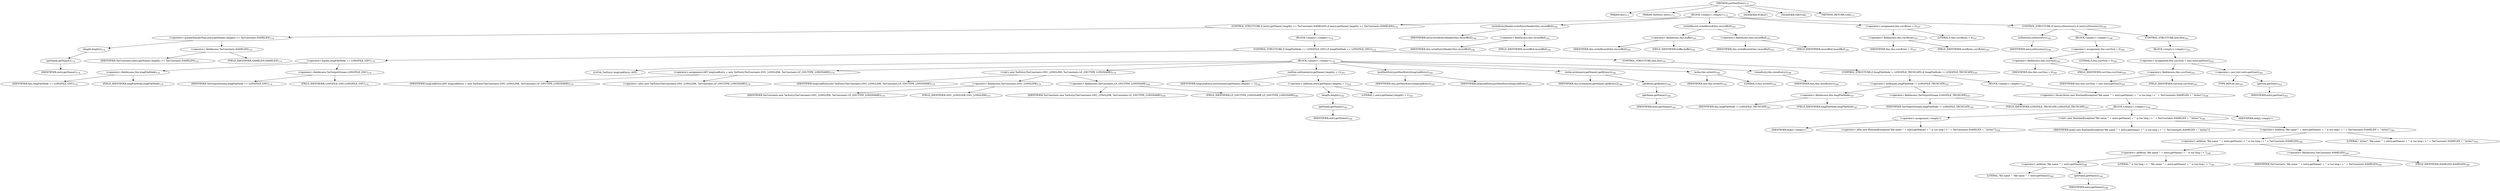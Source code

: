 digraph "putNextEntry" {  
"271" [label = <(METHOD,putNextEntry)<SUB>173</SUB>> ]
"31" [label = <(PARAM,this)<SUB>173</SUB>> ]
"272" [label = <(PARAM,TarEntry entry)<SUB>173</SUB>> ]
"273" [label = <(BLOCK,&lt;empty&gt;,&lt;empty&gt;)<SUB>173</SUB>> ]
"274" [label = <(CONTROL_STRUCTURE,if (entry.getName().length() &gt;= TarConstants.NAMELEN),if (entry.getName().length() &gt;= TarConstants.NAMELEN))<SUB>174</SUB>> ]
"275" [label = <(&lt;operator&gt;.greaterEqualsThan,entry.getName().length() &gt;= TarConstants.NAMELEN)<SUB>174</SUB>> ]
"276" [label = <(length,length())<SUB>174</SUB>> ]
"277" [label = <(getName,getName())<SUB>174</SUB>> ]
"278" [label = <(IDENTIFIER,entry,getName())<SUB>174</SUB>> ]
"279" [label = <(&lt;operator&gt;.fieldAccess,TarConstants.NAMELEN)<SUB>174</SUB>> ]
"280" [label = <(IDENTIFIER,TarConstants,entry.getName().length() &gt;= TarConstants.NAMELEN)<SUB>174</SUB>> ]
"281" [label = <(FIELD_IDENTIFIER,NAMELEN,NAMELEN)<SUB>174</SUB>> ]
"282" [label = <(BLOCK,&lt;empty&gt;,&lt;empty&gt;)<SUB>174</SUB>> ]
"283" [label = <(CONTROL_STRUCTURE,if (longFileMode == LONGFILE_GNU),if (longFileMode == LONGFILE_GNU))<SUB>176</SUB>> ]
"284" [label = <(&lt;operator&gt;.equals,longFileMode == LONGFILE_GNU)<SUB>176</SUB>> ]
"285" [label = <(&lt;operator&gt;.fieldAccess,this.longFileMode)<SUB>176</SUB>> ]
"286" [label = <(IDENTIFIER,this,longFileMode == LONGFILE_GNU)<SUB>176</SUB>> ]
"287" [label = <(FIELD_IDENTIFIER,longFileMode,longFileMode)<SUB>176</SUB>> ]
"288" [label = <(&lt;operator&gt;.fieldAccess,TarOutputStream.LONGFILE_GNU)<SUB>176</SUB>> ]
"289" [label = <(IDENTIFIER,TarOutputStream,longFileMode == LONGFILE_GNU)<SUB>176</SUB>> ]
"290" [label = <(FIELD_IDENTIFIER,LONGFILE_GNU,LONGFILE_GNU)<SUB>176</SUB>> ]
"291" [label = <(BLOCK,&lt;empty&gt;,&lt;empty&gt;)<SUB>176</SUB>> ]
"29" [label = <(LOCAL,TarEntry longLinkEntry: ANY)> ]
"292" [label = <(&lt;operator&gt;.assignment,ANY longLinkEntry = new TarEntry(TarConstants.GNU_LONGLINK, TarConstants.LF_GNUTYPE_LONGNAME))<SUB>179</SUB>> ]
"293" [label = <(IDENTIFIER,longLinkEntry,ANY longLinkEntry = new TarEntry(TarConstants.GNU_LONGLINK, TarConstants.LF_GNUTYPE_LONGNAME))<SUB>179</SUB>> ]
"294" [label = <(&lt;operator&gt;.alloc,new TarEntry(TarConstants.GNU_LONGLINK, TarConstants.LF_GNUTYPE_LONGNAME))<SUB>179</SUB>> ]
"295" [label = <(&lt;init&gt;,new TarEntry(TarConstants.GNU_LONGLINK, TarConstants.LF_GNUTYPE_LONGNAME))<SUB>179</SUB>> ]
"28" [label = <(IDENTIFIER,longLinkEntry,new TarEntry(TarConstants.GNU_LONGLINK, TarConstants.LF_GNUTYPE_LONGNAME))<SUB>179</SUB>> ]
"296" [label = <(&lt;operator&gt;.fieldAccess,TarConstants.GNU_LONGLINK)<SUB>179</SUB>> ]
"297" [label = <(IDENTIFIER,TarConstants,new TarEntry(TarConstants.GNU_LONGLINK, TarConstants.LF_GNUTYPE_LONGNAME))<SUB>179</SUB>> ]
"298" [label = <(FIELD_IDENTIFIER,GNU_LONGLINK,GNU_LONGLINK)<SUB>179</SUB>> ]
"299" [label = <(&lt;operator&gt;.fieldAccess,TarConstants.LF_GNUTYPE_LONGNAME)<SUB>180</SUB>> ]
"300" [label = <(IDENTIFIER,TarConstants,new TarEntry(TarConstants.GNU_LONGLINK, TarConstants.LF_GNUTYPE_LONGNAME))<SUB>180</SUB>> ]
"301" [label = <(FIELD_IDENTIFIER,LF_GNUTYPE_LONGNAME,LF_GNUTYPE_LONGNAME)<SUB>180</SUB>> ]
"302" [label = <(setSize,setSize(entry.getName().length() + 1))<SUB>182</SUB>> ]
"303" [label = <(IDENTIFIER,longLinkEntry,setSize(entry.getName().length() + 1))<SUB>182</SUB>> ]
"304" [label = <(&lt;operator&gt;.addition,entry.getName().length() + 1)<SUB>182</SUB>> ]
"305" [label = <(length,length())<SUB>182</SUB>> ]
"306" [label = <(getName,getName())<SUB>182</SUB>> ]
"307" [label = <(IDENTIFIER,entry,getName())<SUB>182</SUB>> ]
"308" [label = <(LITERAL,1,entry.getName().length() + 1)<SUB>182</SUB>> ]
"309" [label = <(putNextEntry,putNextEntry(longLinkEntry))<SUB>183</SUB>> ]
"30" [label = <(IDENTIFIER,this,putNextEntry(longLinkEntry))<SUB>183</SUB>> ]
"310" [label = <(IDENTIFIER,longLinkEntry,putNextEntry(longLinkEntry))<SUB>183</SUB>> ]
"311" [label = <(write,write(entry.getName().getBytes()))<SUB>184</SUB>> ]
"32" [label = <(IDENTIFIER,this,write(entry.getName().getBytes()))<SUB>184</SUB>> ]
"312" [label = <(getBytes,getBytes())<SUB>184</SUB>> ]
"313" [label = <(getName,getName())<SUB>184</SUB>> ]
"314" [label = <(IDENTIFIER,entry,getName())<SUB>184</SUB>> ]
"315" [label = <(write,this.write(0))<SUB>185</SUB>> ]
"33" [label = <(IDENTIFIER,this,this.write(0))<SUB>185</SUB>> ]
"316" [label = <(LITERAL,0,this.write(0))<SUB>185</SUB>> ]
"317" [label = <(closeEntry,this.closeEntry())<SUB>186</SUB>> ]
"34" [label = <(IDENTIFIER,this,this.closeEntry())<SUB>186</SUB>> ]
"318" [label = <(CONTROL_STRUCTURE,else,else)<SUB>187</SUB>> ]
"319" [label = <(CONTROL_STRUCTURE,if (longFileMode != LONGFILE_TRUNCATE),if (longFileMode != LONGFILE_TRUNCATE))<SUB>187</SUB>> ]
"320" [label = <(&lt;operator&gt;.notEquals,longFileMode != LONGFILE_TRUNCATE)<SUB>187</SUB>> ]
"321" [label = <(&lt;operator&gt;.fieldAccess,this.longFileMode)<SUB>187</SUB>> ]
"322" [label = <(IDENTIFIER,this,longFileMode != LONGFILE_TRUNCATE)<SUB>187</SUB>> ]
"323" [label = <(FIELD_IDENTIFIER,longFileMode,longFileMode)<SUB>187</SUB>> ]
"324" [label = <(&lt;operator&gt;.fieldAccess,TarOutputStream.LONGFILE_TRUNCATE)<SUB>187</SUB>> ]
"325" [label = <(IDENTIFIER,TarOutputStream,longFileMode != LONGFILE_TRUNCATE)<SUB>187</SUB>> ]
"326" [label = <(FIELD_IDENTIFIER,LONGFILE_TRUNCATE,LONGFILE_TRUNCATE)<SUB>187</SUB>> ]
"327" [label = <(BLOCK,&lt;empty&gt;,&lt;empty&gt;)<SUB>187</SUB>> ]
"328" [label = <(&lt;operator&gt;.throw,throw new RuntimeException(&quot;file name '&quot; + entry.getName() + &quot;' is too long ( &gt; &quot; + TarConstants.NAMELEN + &quot; bytes)&quot;);)<SUB>188</SUB>> ]
"329" [label = <(BLOCK,&lt;empty&gt;,&lt;empty&gt;)<SUB>188</SUB>> ]
"330" [label = <(&lt;operator&gt;.assignment,&lt;empty&gt;)> ]
"331" [label = <(IDENTIFIER,$obj2,&lt;empty&gt;)> ]
"332" [label = <(&lt;operator&gt;.alloc,new RuntimeException(&quot;file name '&quot; + entry.getName() + &quot;' is too long ( &gt; &quot; + TarConstants.NAMELEN + &quot; bytes)&quot;))<SUB>188</SUB>> ]
"333" [label = <(&lt;init&gt;,new RuntimeException(&quot;file name '&quot; + entry.getName() + &quot;' is too long ( &gt; &quot; + TarConstants.NAMELEN + &quot; bytes)&quot;))<SUB>188</SUB>> ]
"334" [label = <(IDENTIFIER,$obj2,new RuntimeException(&quot;file name '&quot; + entry.getName() + &quot;' is too long ( &gt; &quot; + TarConstants.NAMELEN + &quot; bytes)&quot;))> ]
"335" [label = <(&lt;operator&gt;.addition,&quot;file name '&quot; + entry.getName() + &quot;' is too long ( &gt; &quot; + TarConstants.NAMELEN + &quot; bytes)&quot;)<SUB>188</SUB>> ]
"336" [label = <(&lt;operator&gt;.addition,&quot;file name '&quot; + entry.getName() + &quot;' is too long ( &gt; &quot; + TarConstants.NAMELEN)<SUB>188</SUB>> ]
"337" [label = <(&lt;operator&gt;.addition,&quot;file name '&quot; + entry.getName() + &quot;' is too long ( &gt; &quot;)<SUB>188</SUB>> ]
"338" [label = <(&lt;operator&gt;.addition,&quot;file name '&quot; + entry.getName())<SUB>188</SUB>> ]
"339" [label = <(LITERAL,&quot;file name '&quot;,&quot;file name '&quot; + entry.getName())<SUB>188</SUB>> ]
"340" [label = <(getName,getName())<SUB>188</SUB>> ]
"341" [label = <(IDENTIFIER,entry,getName())<SUB>188</SUB>> ]
"342" [label = <(LITERAL,&quot;' is too long ( &gt; &quot;,&quot;file name '&quot; + entry.getName() + &quot;' is too long ( &gt; &quot;)<SUB>189</SUB>> ]
"343" [label = <(&lt;operator&gt;.fieldAccess,TarConstants.NAMELEN)<SUB>190</SUB>> ]
"344" [label = <(IDENTIFIER,TarConstants,&quot;file name '&quot; + entry.getName() + &quot;' is too long ( &gt; &quot; + TarConstants.NAMELEN)<SUB>190</SUB>> ]
"345" [label = <(FIELD_IDENTIFIER,NAMELEN,NAMELEN)<SUB>190</SUB>> ]
"346" [label = <(LITERAL,&quot; bytes)&quot;,&quot;file name '&quot; + entry.getName() + &quot;' is too long ( &gt; &quot; + TarConstants.NAMELEN + &quot; bytes)&quot;)<SUB>190</SUB>> ]
"347" [label = <(IDENTIFIER,$obj2,&lt;empty&gt;)> ]
"348" [label = <(writeEntryHeader,writeEntryHeader(this.recordBuf))<SUB>194</SUB>> ]
"349" [label = <(IDENTIFIER,entry,writeEntryHeader(this.recordBuf))<SUB>194</SUB>> ]
"350" [label = <(&lt;operator&gt;.fieldAccess,this.recordBuf)<SUB>194</SUB>> ]
"35" [label = <(IDENTIFIER,this,writeEntryHeader(this.recordBuf))<SUB>194</SUB>> ]
"351" [label = <(FIELD_IDENTIFIER,recordBuf,recordBuf)<SUB>194</SUB>> ]
"352" [label = <(writeRecord,writeRecord(this.recordBuf))<SUB>195</SUB>> ]
"353" [label = <(&lt;operator&gt;.fieldAccess,this.buffer)<SUB>195</SUB>> ]
"37" [label = <(IDENTIFIER,this,writeRecord(this.recordBuf))<SUB>195</SUB>> ]
"354" [label = <(FIELD_IDENTIFIER,buffer,buffer)<SUB>195</SUB>> ]
"355" [label = <(&lt;operator&gt;.fieldAccess,this.recordBuf)<SUB>195</SUB>> ]
"36" [label = <(IDENTIFIER,this,writeRecord(this.recordBuf))<SUB>195</SUB>> ]
"356" [label = <(FIELD_IDENTIFIER,recordBuf,recordBuf)<SUB>195</SUB>> ]
"357" [label = <(&lt;operator&gt;.assignment,this.currBytes = 0)<SUB>197</SUB>> ]
"358" [label = <(&lt;operator&gt;.fieldAccess,this.currBytes)<SUB>197</SUB>> ]
"38" [label = <(IDENTIFIER,this,this.currBytes = 0)<SUB>197</SUB>> ]
"359" [label = <(FIELD_IDENTIFIER,currBytes,currBytes)<SUB>197</SUB>> ]
"360" [label = <(LITERAL,0,this.currBytes = 0)<SUB>197</SUB>> ]
"361" [label = <(CONTROL_STRUCTURE,if (entry.isDirectory()),if (entry.isDirectory()))<SUB>199</SUB>> ]
"362" [label = <(isDirectory,isDirectory())<SUB>199</SUB>> ]
"363" [label = <(IDENTIFIER,entry,isDirectory())<SUB>199</SUB>> ]
"364" [label = <(BLOCK,&lt;empty&gt;,&lt;empty&gt;)<SUB>199</SUB>> ]
"365" [label = <(&lt;operator&gt;.assignment,this.currSize = 0)<SUB>200</SUB>> ]
"366" [label = <(&lt;operator&gt;.fieldAccess,this.currSize)<SUB>200</SUB>> ]
"39" [label = <(IDENTIFIER,this,this.currSize = 0)<SUB>200</SUB>> ]
"367" [label = <(FIELD_IDENTIFIER,currSize,currSize)<SUB>200</SUB>> ]
"368" [label = <(LITERAL,0,this.currSize = 0)<SUB>200</SUB>> ]
"369" [label = <(CONTROL_STRUCTURE,else,else)<SUB>201</SUB>> ]
"370" [label = <(BLOCK,&lt;empty&gt;,&lt;empty&gt;)<SUB>201</SUB>> ]
"371" [label = <(&lt;operator&gt;.assignment,this.currSize = (int) entry.getSize())<SUB>202</SUB>> ]
"372" [label = <(&lt;operator&gt;.fieldAccess,this.currSize)<SUB>202</SUB>> ]
"40" [label = <(IDENTIFIER,this,this.currSize = (int) entry.getSize())<SUB>202</SUB>> ]
"373" [label = <(FIELD_IDENTIFIER,currSize,currSize)<SUB>202</SUB>> ]
"374" [label = <(&lt;operator&gt;.cast,(int) entry.getSize())<SUB>202</SUB>> ]
"375" [label = <(TYPE_REF,int,int)<SUB>202</SUB>> ]
"376" [label = <(getSize,getSize())<SUB>202</SUB>> ]
"377" [label = <(IDENTIFIER,entry,getSize())<SUB>202</SUB>> ]
"378" [label = <(MODIFIER,PUBLIC)> ]
"379" [label = <(MODIFIER,VIRTUAL)> ]
"380" [label = <(METHOD_RETURN,void)<SUB>173</SUB>> ]
  "271" -> "31" 
  "271" -> "272" 
  "271" -> "273" 
  "271" -> "378" 
  "271" -> "379" 
  "271" -> "380" 
  "273" -> "274" 
  "273" -> "348" 
  "273" -> "352" 
  "273" -> "357" 
  "273" -> "361" 
  "274" -> "275" 
  "274" -> "282" 
  "275" -> "276" 
  "275" -> "279" 
  "276" -> "277" 
  "277" -> "278" 
  "279" -> "280" 
  "279" -> "281" 
  "282" -> "283" 
  "283" -> "284" 
  "283" -> "291" 
  "283" -> "318" 
  "284" -> "285" 
  "284" -> "288" 
  "285" -> "286" 
  "285" -> "287" 
  "288" -> "289" 
  "288" -> "290" 
  "291" -> "29" 
  "291" -> "292" 
  "291" -> "295" 
  "291" -> "302" 
  "291" -> "309" 
  "291" -> "311" 
  "291" -> "315" 
  "291" -> "317" 
  "292" -> "293" 
  "292" -> "294" 
  "295" -> "28" 
  "295" -> "296" 
  "295" -> "299" 
  "296" -> "297" 
  "296" -> "298" 
  "299" -> "300" 
  "299" -> "301" 
  "302" -> "303" 
  "302" -> "304" 
  "304" -> "305" 
  "304" -> "308" 
  "305" -> "306" 
  "306" -> "307" 
  "309" -> "30" 
  "309" -> "310" 
  "311" -> "32" 
  "311" -> "312" 
  "312" -> "313" 
  "313" -> "314" 
  "315" -> "33" 
  "315" -> "316" 
  "317" -> "34" 
  "318" -> "319" 
  "319" -> "320" 
  "319" -> "327" 
  "320" -> "321" 
  "320" -> "324" 
  "321" -> "322" 
  "321" -> "323" 
  "324" -> "325" 
  "324" -> "326" 
  "327" -> "328" 
  "328" -> "329" 
  "329" -> "330" 
  "329" -> "333" 
  "329" -> "347" 
  "330" -> "331" 
  "330" -> "332" 
  "333" -> "334" 
  "333" -> "335" 
  "335" -> "336" 
  "335" -> "346" 
  "336" -> "337" 
  "336" -> "343" 
  "337" -> "338" 
  "337" -> "342" 
  "338" -> "339" 
  "338" -> "340" 
  "340" -> "341" 
  "343" -> "344" 
  "343" -> "345" 
  "348" -> "349" 
  "348" -> "350" 
  "350" -> "35" 
  "350" -> "351" 
  "352" -> "353" 
  "352" -> "355" 
  "353" -> "37" 
  "353" -> "354" 
  "355" -> "36" 
  "355" -> "356" 
  "357" -> "358" 
  "357" -> "360" 
  "358" -> "38" 
  "358" -> "359" 
  "361" -> "362" 
  "361" -> "364" 
  "361" -> "369" 
  "362" -> "363" 
  "364" -> "365" 
  "365" -> "366" 
  "365" -> "368" 
  "366" -> "39" 
  "366" -> "367" 
  "369" -> "370" 
  "370" -> "371" 
  "371" -> "372" 
  "371" -> "374" 
  "372" -> "40" 
  "372" -> "373" 
  "374" -> "375" 
  "374" -> "376" 
  "376" -> "377" 
}
